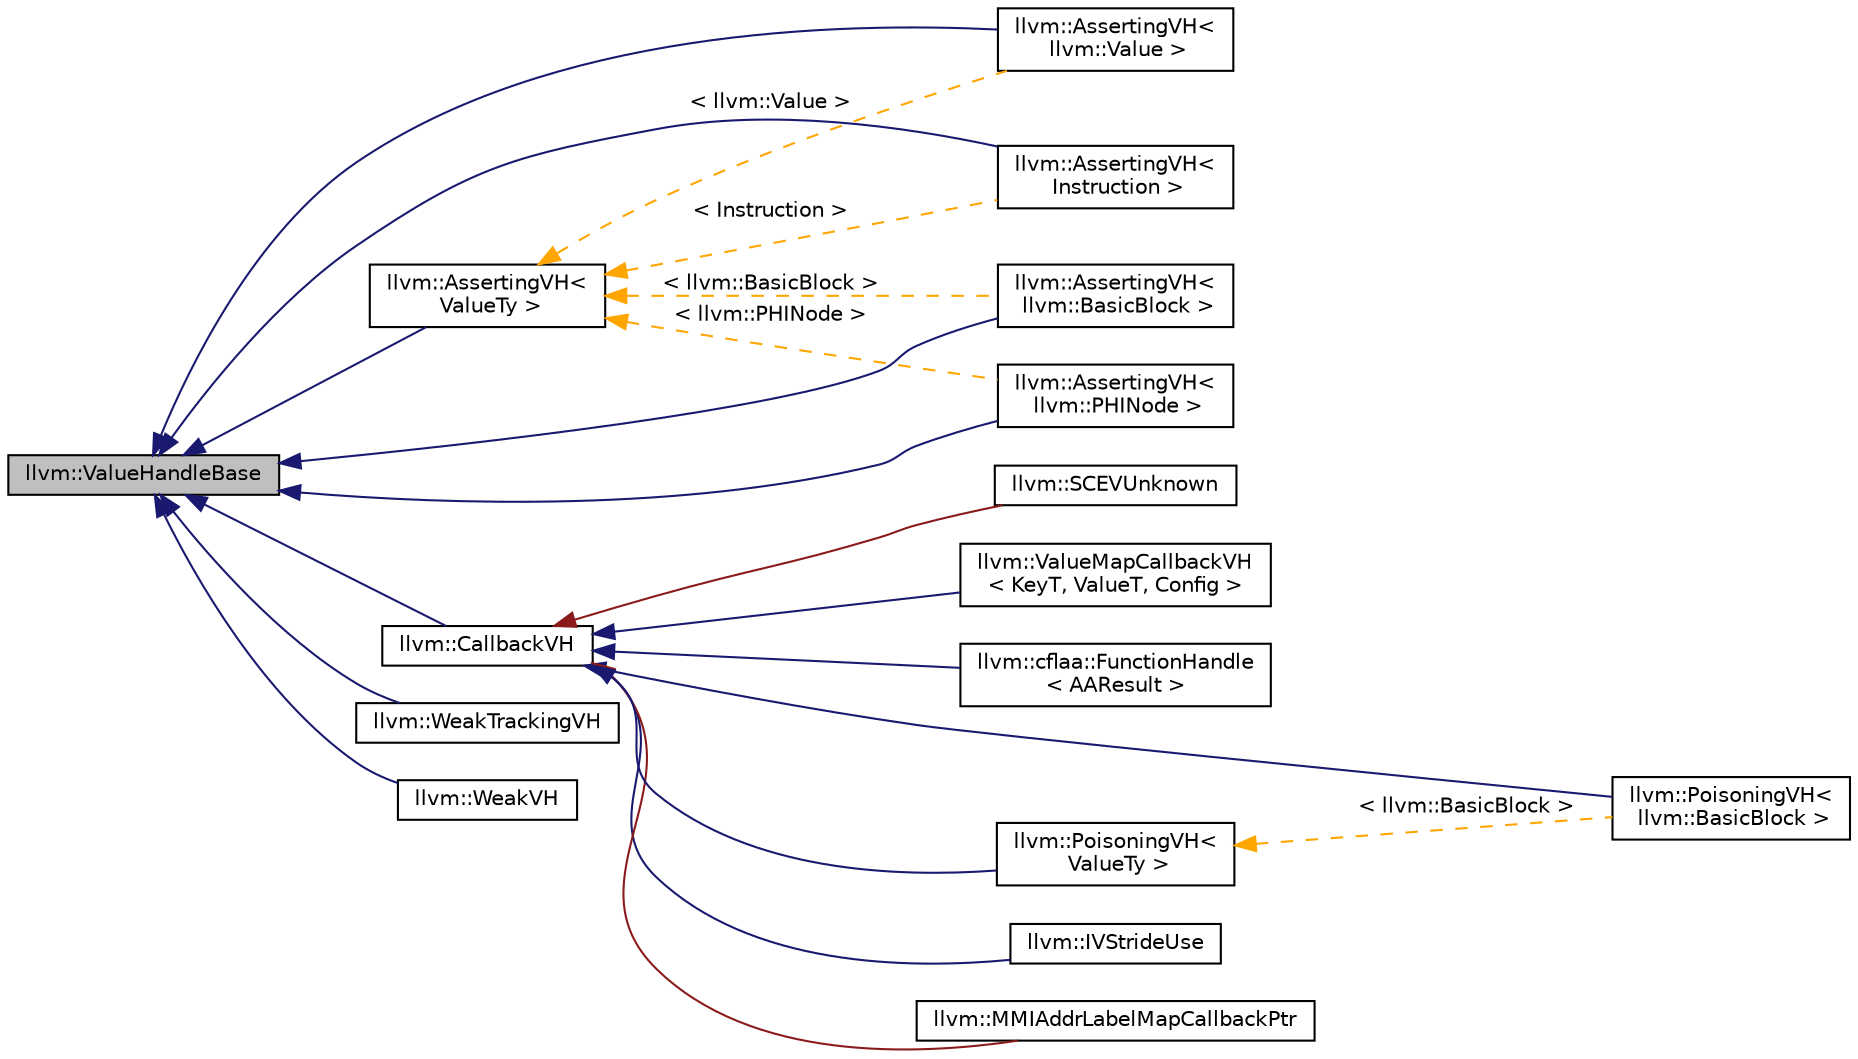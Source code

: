 digraph "llvm::ValueHandleBase"
{
 // LATEX_PDF_SIZE
  bgcolor="transparent";
  edge [fontname="Helvetica",fontsize="10",labelfontname="Helvetica",labelfontsize="10"];
  node [fontname="Helvetica",fontsize="10",shape="box"];
  rankdir="LR";
  Node1 [label="llvm::ValueHandleBase",height=0.2,width=0.4,color="black", fillcolor="grey75", style="filled", fontcolor="black",tooltip="This is the common base class of value handles."];
  Node1 -> Node2 [dir="back",color="midnightblue",fontsize="10",style="solid",fontname="Helvetica"];
  Node2 [label="llvm::AssertingVH\<\l Instruction \>",height=0.2,width=0.4,color="black",URL="$classllvm_1_1AssertingVH.html",tooltip=" "];
  Node1 -> Node3 [dir="back",color="midnightblue",fontsize="10",style="solid",fontname="Helvetica"];
  Node3 [label="llvm::AssertingVH\<\l llvm::Value \>",height=0.2,width=0.4,color="black",URL="$classllvm_1_1AssertingVH.html",tooltip=" "];
  Node1 -> Node4 [dir="back",color="midnightblue",fontsize="10",style="solid",fontname="Helvetica"];
  Node4 [label="llvm::AssertingVH\<\l llvm::BasicBlock \>",height=0.2,width=0.4,color="black",URL="$classllvm_1_1AssertingVH.html",tooltip=" "];
  Node1 -> Node5 [dir="back",color="midnightblue",fontsize="10",style="solid",fontname="Helvetica"];
  Node5 [label="llvm::AssertingVH\<\l llvm::PHINode \>",height=0.2,width=0.4,color="black",URL="$classllvm_1_1AssertingVH.html",tooltip=" "];
  Node1 -> Node6 [dir="back",color="midnightblue",fontsize="10",style="solid",fontname="Helvetica"];
  Node6 [label="llvm::AssertingVH\<\l ValueTy \>",height=0.2,width=0.4,color="black",URL="$classllvm_1_1AssertingVH.html",tooltip="Value handle that asserts if the Value is deleted."];
  Node6 -> Node2 [dir="back",color="orange",fontsize="10",style="dashed",label=" \< Instruction \>" ,fontname="Helvetica"];
  Node6 -> Node3 [dir="back",color="orange",fontsize="10",style="dashed",label=" \< llvm::Value \>" ,fontname="Helvetica"];
  Node6 -> Node4 [dir="back",color="orange",fontsize="10",style="dashed",label=" \< llvm::BasicBlock \>" ,fontname="Helvetica"];
  Node6 -> Node5 [dir="back",color="orange",fontsize="10",style="dashed",label=" \< llvm::PHINode \>" ,fontname="Helvetica"];
  Node1 -> Node7 [dir="back",color="midnightblue",fontsize="10",style="solid",fontname="Helvetica"];
  Node7 [label="llvm::CallbackVH",height=0.2,width=0.4,color="black",URL="$classllvm_1_1CallbackVH.html",tooltip="Value handle with callbacks on RAUW and destruction."];
  Node7 -> Node8 [dir="back",color="midnightblue",fontsize="10",style="solid",fontname="Helvetica"];
  Node8 [label="llvm::PoisoningVH\<\l llvm::BasicBlock \>",height=0.2,width=0.4,color="black",URL="$classllvm_1_1PoisoningVH.html",tooltip=" "];
  Node7 -> Node9 [dir="back",color="midnightblue",fontsize="10",style="solid",fontname="Helvetica"];
  Node9 [label="llvm::IVStrideUse",height=0.2,width=0.4,color="black",URL="$classllvm_1_1IVStrideUse.html",tooltip="IVStrideUse - Keep track of one use of a strided induction variable."];
  Node7 -> Node10 [dir="back",color="firebrick4",fontsize="10",style="solid",fontname="Helvetica"];
  Node10 [label="llvm::MMIAddrLabelMapCallbackPtr",height=0.2,width=0.4,color="black",URL="$classllvm_1_1MMIAddrLabelMapCallbackPtr.html",tooltip=" "];
  Node7 -> Node11 [dir="back",color="midnightblue",fontsize="10",style="solid",fontname="Helvetica"];
  Node11 [label="llvm::PoisoningVH\<\l ValueTy \>",height=0.2,width=0.4,color="black",URL="$classllvm_1_1PoisoningVH.html",tooltip="Value handle that poisons itself if the Value is deleted."];
  Node11 -> Node8 [dir="back",color="orange",fontsize="10",style="dashed",label=" \< llvm::BasicBlock \>" ,fontname="Helvetica"];
  Node7 -> Node12 [dir="back",color="firebrick4",fontsize="10",style="solid",fontname="Helvetica"];
  Node12 [label="llvm::SCEVUnknown",height=0.2,width=0.4,color="black",URL="$classllvm_1_1SCEVUnknown.html",tooltip="This means that we are dealing with an entirely unknown SCEV value, and only represent it as its LLVM..."];
  Node7 -> Node13 [dir="back",color="midnightblue",fontsize="10",style="solid",fontname="Helvetica"];
  Node13 [label="llvm::ValueMapCallbackVH\l\< KeyT, ValueT, Config \>",height=0.2,width=0.4,color="black",URL="$classllvm_1_1ValueMapCallbackVH.html",tooltip=" "];
  Node7 -> Node14 [dir="back",color="midnightblue",fontsize="10",style="solid",fontname="Helvetica"];
  Node14 [label="llvm::cflaa::FunctionHandle\l\< AAResult \>",height=0.2,width=0.4,color="black",URL="$structllvm_1_1cflaa_1_1FunctionHandle.html",tooltip=" "];
  Node1 -> Node15 [dir="back",color="midnightblue",fontsize="10",style="solid",fontname="Helvetica"];
  Node15 [label="llvm::WeakTrackingVH",height=0.2,width=0.4,color="black",URL="$classllvm_1_1WeakTrackingVH.html",tooltip="Value handle that is nullable, but tries to track the Value."];
  Node1 -> Node16 [dir="back",color="midnightblue",fontsize="10",style="solid",fontname="Helvetica"];
  Node16 [label="llvm::WeakVH",height=0.2,width=0.4,color="black",URL="$classllvm_1_1WeakVH.html",tooltip="A nullable Value handle that is nullable."];
}

